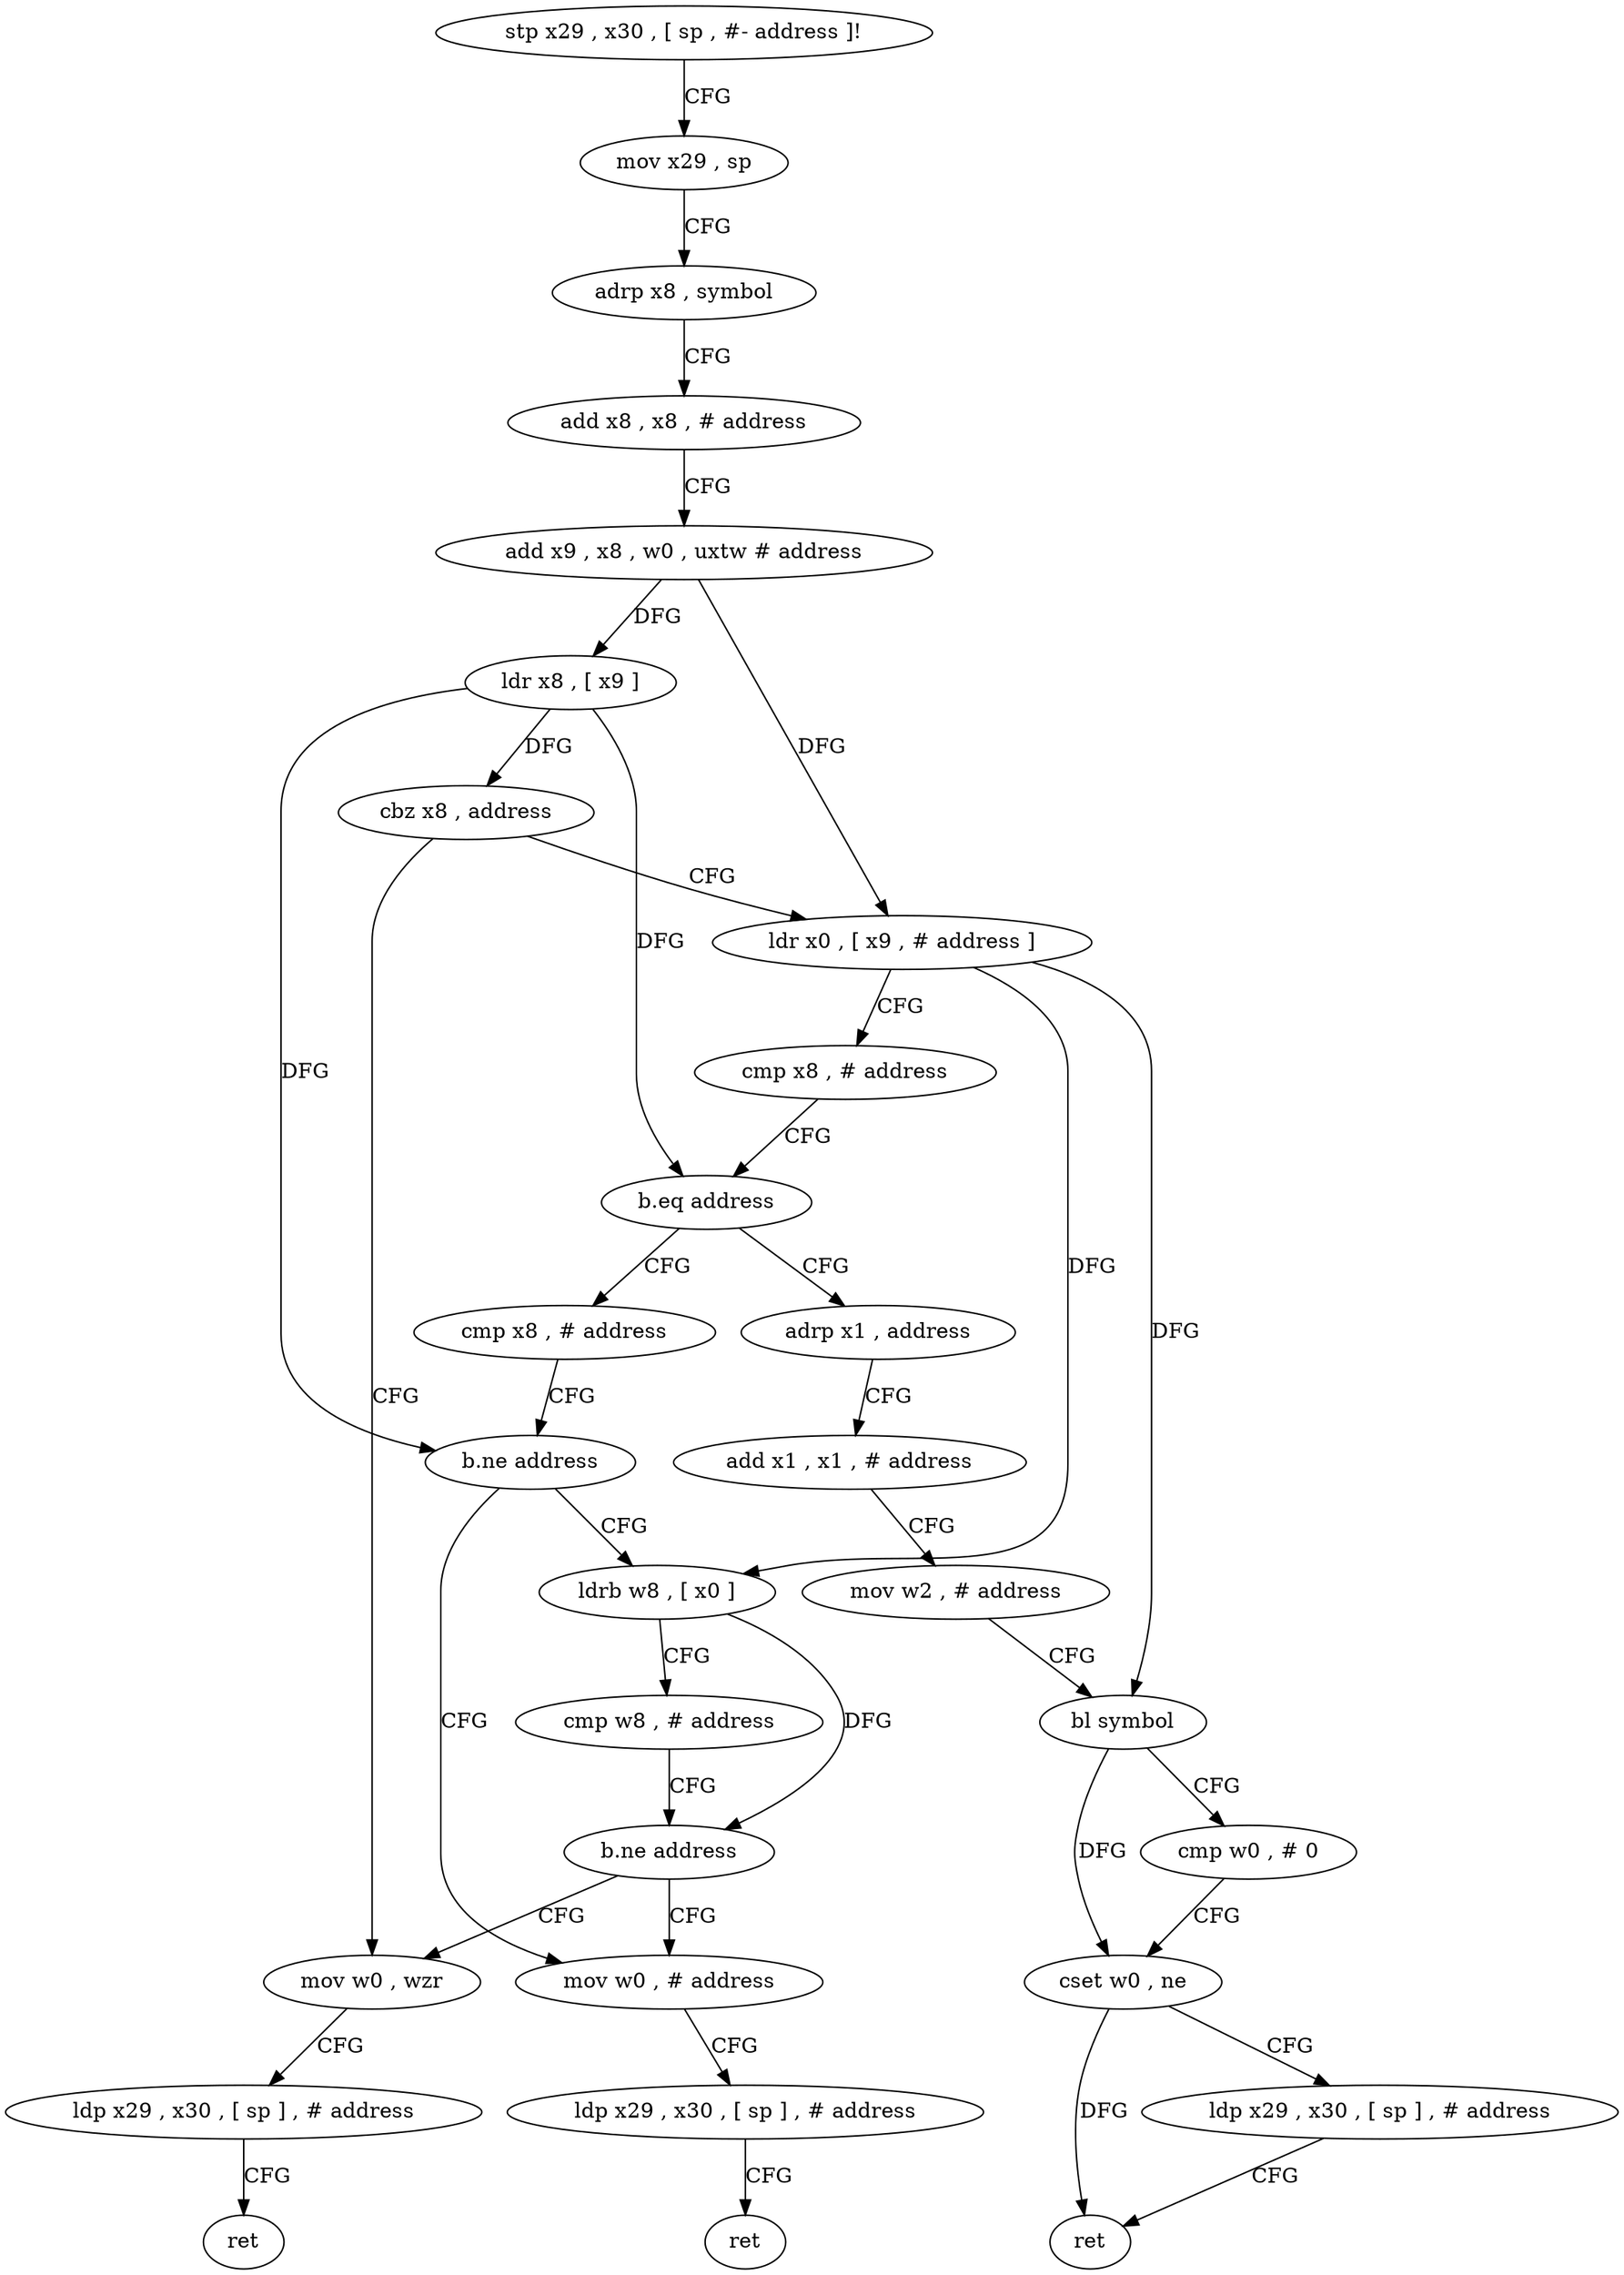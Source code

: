 digraph "func" {
"4211620" [label = "stp x29 , x30 , [ sp , #- address ]!" ]
"4211624" [label = "mov x29 , sp" ]
"4211628" [label = "adrp x8 , symbol" ]
"4211632" [label = "add x8 , x8 , # address" ]
"4211636" [label = "add x9 , x8 , w0 , uxtw # address" ]
"4211640" [label = "ldr x8 , [ x9 ]" ]
"4211644" [label = "cbz x8 , address" ]
"4211680" [label = "mov w0 , wzr" ]
"4211648" [label = "ldr x0 , [ x9 , # address ]" ]
"4211684" [label = "ldp x29 , x30 , [ sp ] , # address" ]
"4211688" [label = "ret" ]
"4211652" [label = "cmp x8 , # address" ]
"4211656" [label = "b.eq address" ]
"4211704" [label = "adrp x1 , address" ]
"4211660" [label = "cmp x8 , # address" ]
"4211708" [label = "add x1 , x1 , # address" ]
"4211712" [label = "mov w2 , # address" ]
"4211716" [label = "bl symbol" ]
"4211720" [label = "cmp w0 , # 0" ]
"4211724" [label = "cset w0 , ne" ]
"4211728" [label = "ldp x29 , x30 , [ sp ] , # address" ]
"4211732" [label = "ret" ]
"4211664" [label = "b.ne address" ]
"4211692" [label = "mov w0 , # address" ]
"4211668" [label = "ldrb w8 , [ x0 ]" ]
"4211696" [label = "ldp x29 , x30 , [ sp ] , # address" ]
"4211700" [label = "ret" ]
"4211672" [label = "cmp w8 , # address" ]
"4211676" [label = "b.ne address" ]
"4211620" -> "4211624" [ label = "CFG" ]
"4211624" -> "4211628" [ label = "CFG" ]
"4211628" -> "4211632" [ label = "CFG" ]
"4211632" -> "4211636" [ label = "CFG" ]
"4211636" -> "4211640" [ label = "DFG" ]
"4211636" -> "4211648" [ label = "DFG" ]
"4211640" -> "4211644" [ label = "DFG" ]
"4211640" -> "4211656" [ label = "DFG" ]
"4211640" -> "4211664" [ label = "DFG" ]
"4211644" -> "4211680" [ label = "CFG" ]
"4211644" -> "4211648" [ label = "CFG" ]
"4211680" -> "4211684" [ label = "CFG" ]
"4211648" -> "4211652" [ label = "CFG" ]
"4211648" -> "4211716" [ label = "DFG" ]
"4211648" -> "4211668" [ label = "DFG" ]
"4211684" -> "4211688" [ label = "CFG" ]
"4211652" -> "4211656" [ label = "CFG" ]
"4211656" -> "4211704" [ label = "CFG" ]
"4211656" -> "4211660" [ label = "CFG" ]
"4211704" -> "4211708" [ label = "CFG" ]
"4211660" -> "4211664" [ label = "CFG" ]
"4211708" -> "4211712" [ label = "CFG" ]
"4211712" -> "4211716" [ label = "CFG" ]
"4211716" -> "4211720" [ label = "CFG" ]
"4211716" -> "4211724" [ label = "DFG" ]
"4211720" -> "4211724" [ label = "CFG" ]
"4211724" -> "4211728" [ label = "CFG" ]
"4211724" -> "4211732" [ label = "DFG" ]
"4211728" -> "4211732" [ label = "CFG" ]
"4211664" -> "4211692" [ label = "CFG" ]
"4211664" -> "4211668" [ label = "CFG" ]
"4211692" -> "4211696" [ label = "CFG" ]
"4211668" -> "4211672" [ label = "CFG" ]
"4211668" -> "4211676" [ label = "DFG" ]
"4211696" -> "4211700" [ label = "CFG" ]
"4211672" -> "4211676" [ label = "CFG" ]
"4211676" -> "4211692" [ label = "CFG" ]
"4211676" -> "4211680" [ label = "CFG" ]
}
